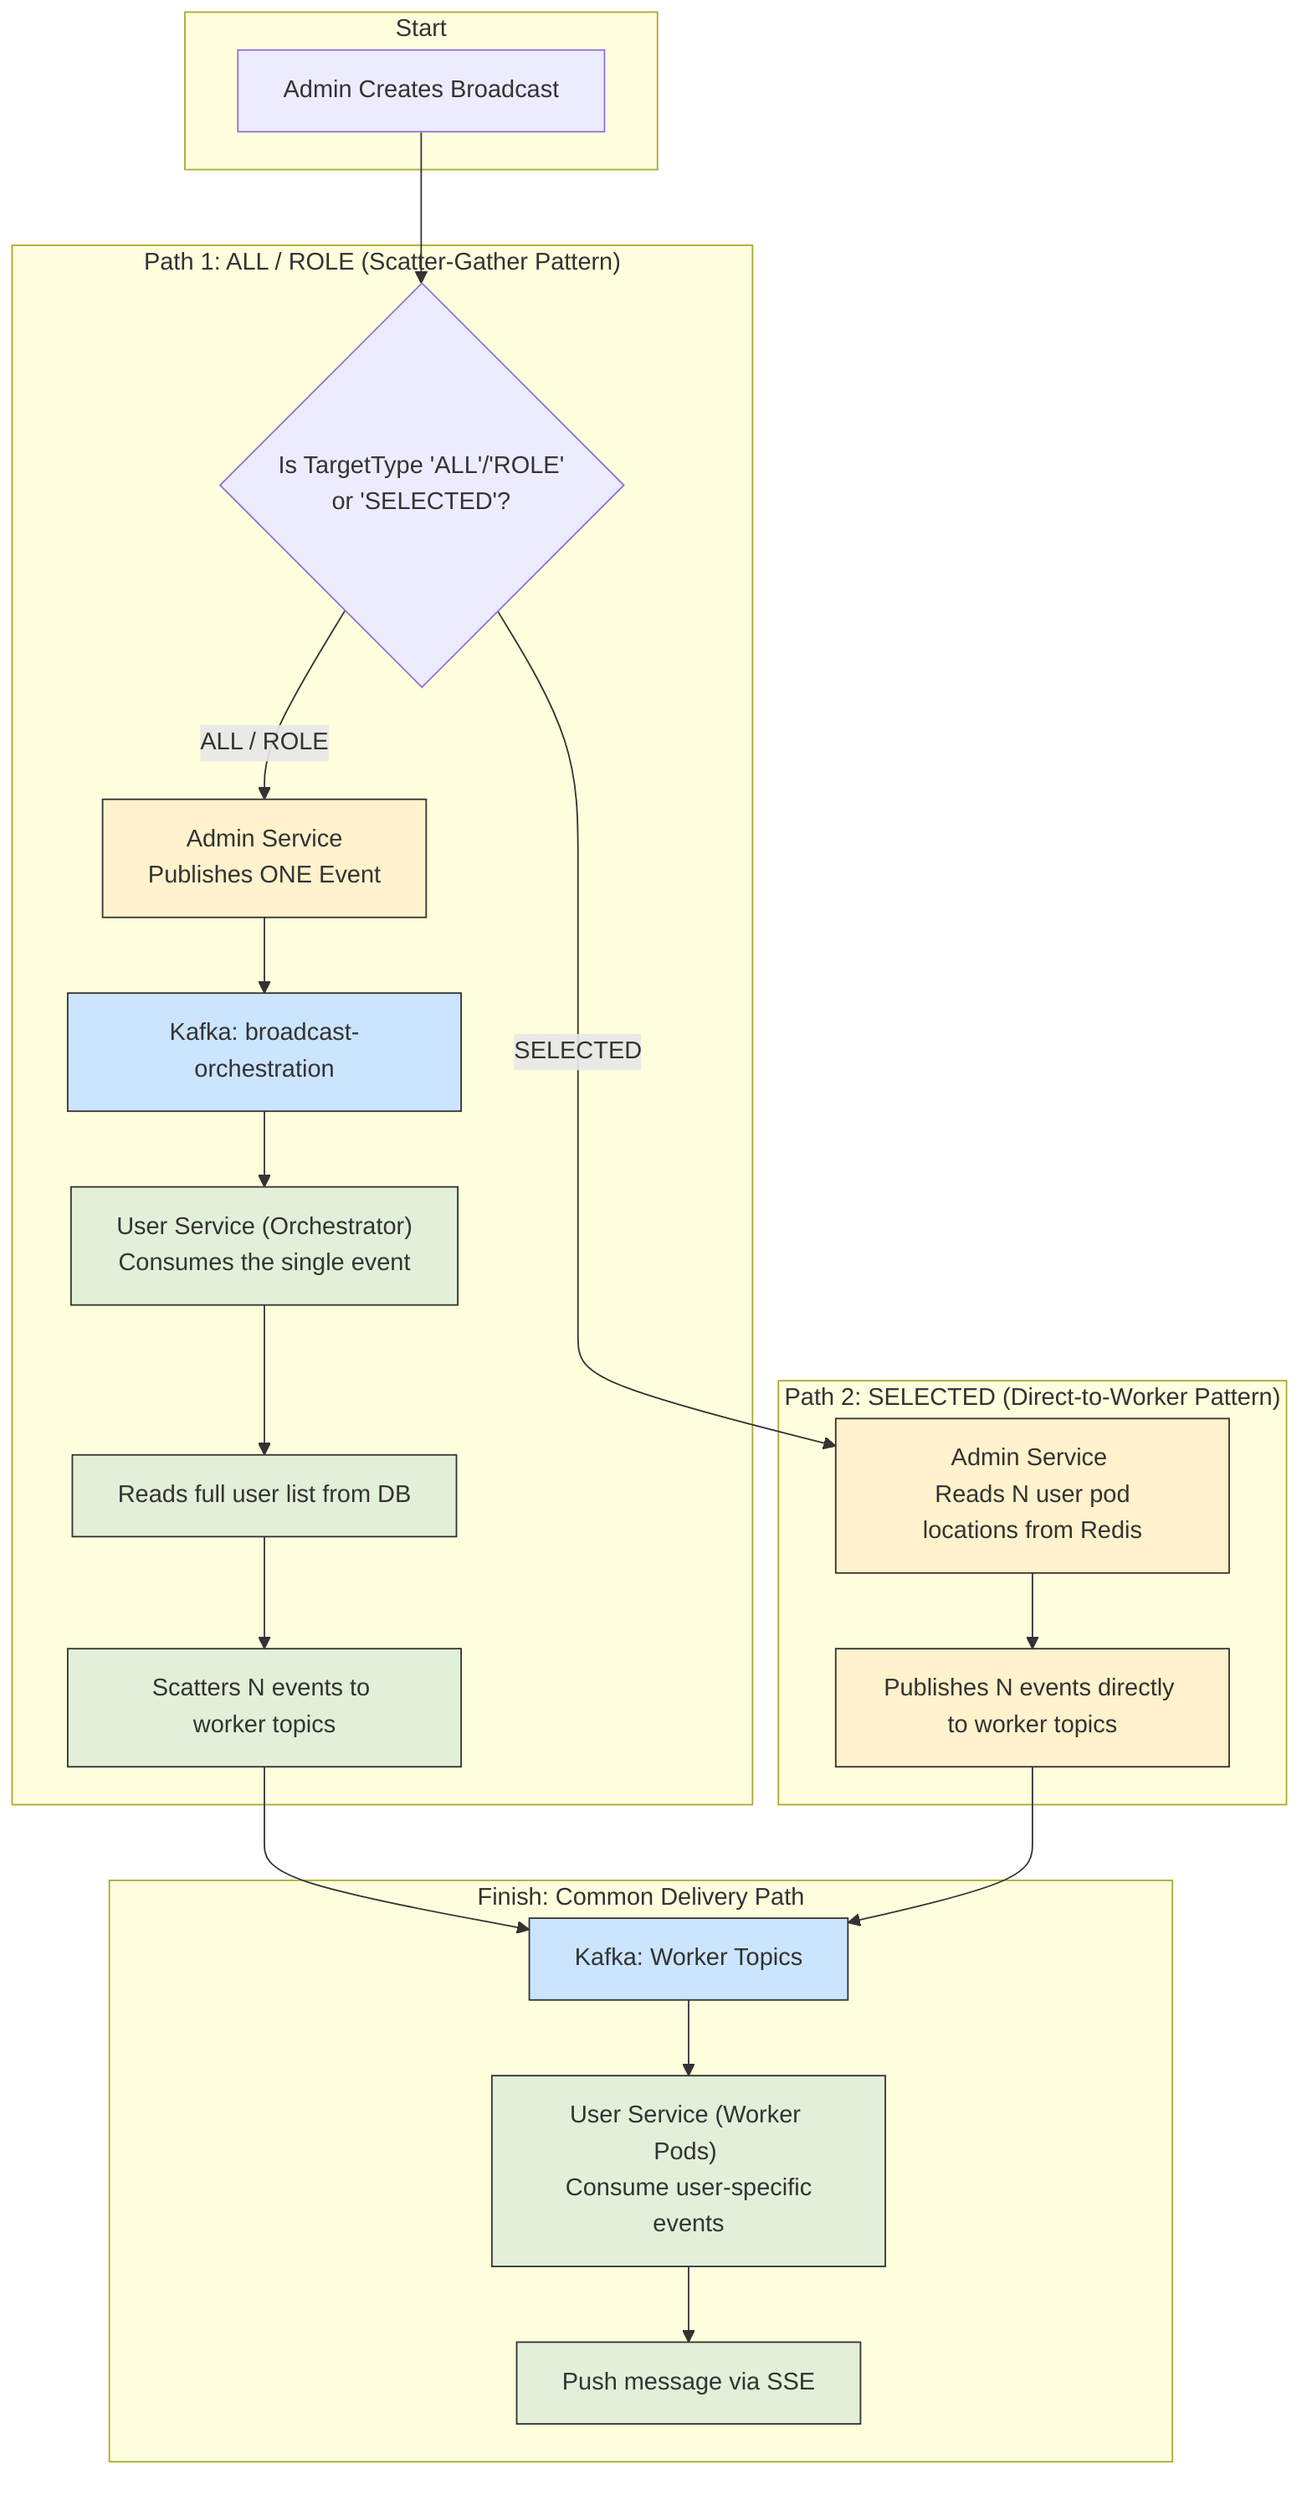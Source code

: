 graph TD
    subgraph "Start"
        A[Admin Creates Broadcast]
    end

    A --> B{"Is TargetType 'ALL'/'ROLE' <br/> or 'SELECTED'?"};

    subgraph "Path 1: ALL / ROLE (Scatter-Gather Pattern)"
        B -- "ALL / ROLE" --> C[Admin Service <br/> Publishes ONE Event];
        C --> D[Kafka: broadcast-orchestration];
        D --> E["User Service (Orchestrator) <br/> Consumes the single event"];
        E --> F[Reads full user list from DB];
        F --> G["Scatters" N events to worker topics];
    end

    subgraph "Path 2: SELECTED (Direct-to-Worker Pattern)"
        B -- "SELECTED" --> H[Admin Service <br/> Reads N user pod locations from Redis];
        H --> I[Publishes N events directly to worker topics];
    end
    
    subgraph "Finish: Common Delivery Path"
        G --> J[Kafka: Worker Topics];
        I --> J;
        J --> K["User Service (Worker Pods) <br/> Consume user-specific events"];
        K --> L[Push message via SSE];
    end

    %% Styles
    classDef admin fill:#fff2cc,stroke:#333;
    classDef user fill:#e2f0d9,stroke:#333;
    classDef kafka fill:#cce5ff,stroke:#333;

    class C,H,I admin;
    class E,F,G,K,L user;
    class D,J kafka;
